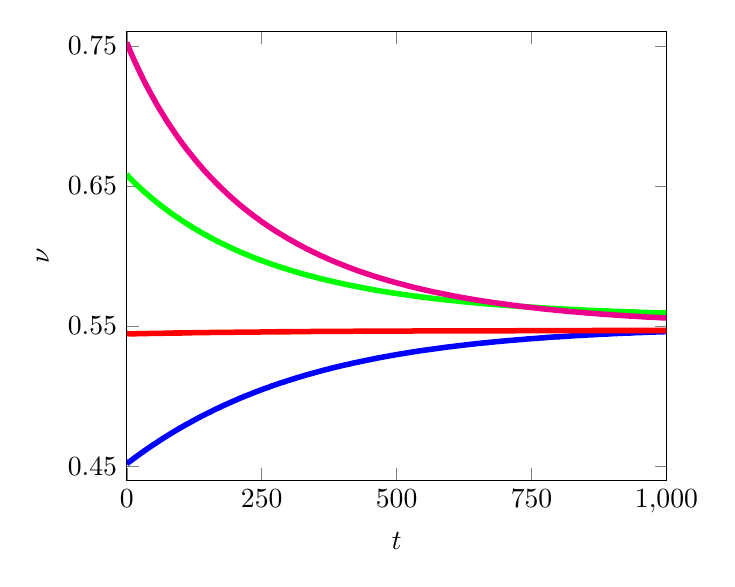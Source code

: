 \begin{tikzpicture}[scale=1]

  \begin{axis}[
    xmin = 0,
    xmax = 1000,
    xtick = {0,250,500,750,1000},
%    xticklabels = {$$},
    ymin = 0.44,
    ymax = 0.76,
    ytick = {0.45,0.55,0.65,0.75},
    xlabel = {$t$},
    ylabel = {$\nu$},
    ylabel near ticks,
%    legend entries = {$\beta=10^{0}$,
%    $\beta = 10^{-1}$,
%    $\beta = 10^{-2}$,
%    $\beta = 10^{-3}$,
%    $\beta = 10^{-4}$,
%    $\beta = 10^{-5}$},
%    legend cell align=left,
%    legend style={draw=none,font=\small},
%    legend style={at={(0.05,0.95)},anchor=north west}
  ]

\addplot[blue, line width=2pt] coordinates{
(0.0e+00,4.513e-01)
(2.736e+00,4.527e-01)
(6.502e+00,4.536e-01)
(1.032e+01,4.547e-01)
(1.415e+01,4.558e-01)
(1.798e+01,4.569e-01)
(2.18e+01,4.579e-01)
(2.563e+01,4.59e-01)
(2.945e+01,4.6e-01)
(3.326e+01,4.611e-01)
(3.708e+01,4.621e-01)
(4.09e+01,4.631e-01)
(4.471e+01,4.641e-01)
(4.852e+01,4.651e-01)
(5.233e+01,4.66e-01)
(5.614e+01,4.67e-01)
(5.994e+01,4.68e-01)
(6.375e+01,4.689e-01)
(6.755e+01,4.699e-01)
(7.136e+01,4.708e-01)
(7.516e+01,4.717e-01)
(7.896e+01,4.726e-01)
(8.275e+01,4.735e-01)
(8.655e+01,4.744e-01)
(9.035e+01,4.753e-01)
(9.414e+01,4.761e-01)
(9.794e+01,4.77e-01)
(1.017e+02,4.778e-01)
(1.055e+02,4.787e-01)
(1.093e+02,4.795e-01)
(1.131e+02,4.803e-01)
(1.169e+02,4.811e-01)
(1.207e+02,4.819e-01)
(1.245e+02,4.827e-01)
(1.283e+02,4.835e-01)
(1.32e+02,4.843e-01)
(1.358e+02,4.85e-01)
(1.396e+02,4.858e-01)
(1.434e+02,4.865e-01)
(1.472e+02,4.873e-01)
(1.51e+02,4.88e-01)
(1.548e+02,4.887e-01)
(1.585e+02,4.894e-01)
(1.623e+02,4.902e-01)
(1.661e+02,4.909e-01)
(1.699e+02,4.915e-01)
(1.736e+02,4.922e-01)
(1.774e+02,4.929e-01)
(1.812e+02,4.936e-01)
(1.85e+02,4.942e-01)
(1.888e+02,4.949e-01)
(1.925e+02,4.955e-01)
(1.963e+02,4.962e-01)
(2.001e+02,4.968e-01)
(2.039e+02,4.974e-01)
(2.076e+02,4.981e-01)
(2.114e+02,4.987e-01)
(2.152e+02,4.993e-01)
(2.19e+02,4.999e-01)
(2.228e+02,5.005e-01)
(2.265e+02,5.01e-01)
(2.303e+02,5.016e-01)
(2.341e+02,5.022e-01)
(2.378e+02,5.028e-01)
(2.416e+02,5.033e-01)
(2.454e+02,5.039e-01)
(2.492e+02,5.044e-01)
(2.53e+02,5.05e-01)
(2.567e+02,5.055e-01)
(2.605e+02,5.06e-01)
(2.643e+02,5.065e-01)
(2.68e+02,5.071e-01)
(2.718e+02,5.076e-01)
(2.756e+02,5.081e-01)
(2.794e+02,5.086e-01)
(2.831e+02,5.091e-01)
(2.869e+02,5.096e-01)
(2.907e+02,5.1e-01)
(2.945e+02,5.105e-01)
(2.982e+02,5.11e-01)
(3.02e+02,5.114e-01)
(3.058e+02,5.119e-01)
(3.095e+02,5.123e-01)
(3.133e+02,5.128e-01)
(3.171e+02,5.133e-01)
(3.209e+02,5.137e-01)
(3.247e+02,5.141e-01)
(3.284e+02,5.146e-01)
(3.322e+02,5.15e-01)
(3.36e+02,5.154e-01)
(3.397e+02,5.158e-01)
(3.435e+02,5.162e-01)
(3.473e+02,5.166e-01)
(3.511e+02,5.17e-01)
(3.548e+02,5.174e-01)
(3.586e+02,5.178e-01)
(3.624e+02,5.182e-01)
(3.662e+02,5.186e-01)
(3.699e+02,5.189e-01)
(3.737e+02,5.193e-01)
(3.775e+02,5.197e-01)
(3.813e+02,5.201e-01)
(3.85e+02,5.204e-01)
(3.888e+02,5.208e-01)
(3.926e+02,5.211e-01)
(3.964e+02,5.215e-01)
(4.001e+02,5.218e-01)
(4.039e+02,5.222e-01)
(4.077e+02,5.225e-01)
(4.115e+02,5.228e-01)
(4.152e+02,5.231e-01)
(4.19e+02,5.235e-01)
(4.228e+02,5.238e-01)
(4.266e+02,5.241e-01)
(4.303e+02,5.244e-01)
(4.341e+02,5.247e-01)
(4.379e+02,5.25e-01)
(4.417e+02,5.253e-01)
(4.455e+02,5.256e-01)
(4.492e+02,5.259e-01)
(4.53e+02,5.262e-01)
(4.568e+02,5.265e-01)
(4.606e+02,5.268e-01)
(4.643e+02,5.271e-01)
(4.681e+02,5.274e-01)
(4.719e+02,5.276e-01)
(4.757e+02,5.279e-01)
(4.794e+02,5.282e-01)
(4.832e+02,5.284e-01)
(4.87e+02,5.287e-01)
(4.908e+02,5.29e-01)
(4.946e+02,5.292e-01)
(4.983e+02,5.295e-01)
(5.021e+02,5.297e-01)
(5.059e+02,5.3e-01)
(5.097e+02,5.302e-01)
(5.135e+02,5.304e-01)
(5.172e+02,5.307e-01)
(5.21e+02,5.309e-01)
(5.248e+02,5.312e-01)
(5.286e+02,5.314e-01)
(5.324e+02,5.316e-01)
(5.361e+02,5.318e-01)
(5.399e+02,5.321e-01)
(5.437e+02,5.323e-01)
(5.475e+02,5.325e-01)
(5.513e+02,5.327e-01)
(5.55e+02,5.329e-01)
(5.588e+02,5.331e-01)
(5.626e+02,5.333e-01)
(5.664e+02,5.335e-01)
(5.702e+02,5.337e-01)
(5.739e+02,5.339e-01)
(5.777e+02,5.341e-01)
(5.815e+02,5.343e-01)
(5.853e+02,5.345e-01)
(5.891e+02,5.347e-01)
(5.928e+02,5.349e-01)
(5.966e+02,5.351e-01)
(6.004e+02,5.353e-01)
(6.042e+02,5.354e-01)
(6.08e+02,5.356e-01)
(6.118e+02,5.358e-01)
(6.155e+02,5.36e-01)
(6.193e+02,5.361e-01)
(6.231e+02,5.363e-01)
(6.269e+02,5.365e-01)
(6.307e+02,5.367e-01)
(6.345e+02,5.368e-01)
(6.383e+02,5.37e-01)
(6.42e+02,5.371e-01)
(6.458e+02,5.373e-01)
(6.496e+02,5.375e-01)
(6.534e+02,5.376e-01)
(6.572e+02,5.378e-01)
(6.61e+02,5.379e-01)
(6.647e+02,5.38e-01)
(6.685e+02,5.382e-01)
(6.723e+02,5.383e-01)
(6.761e+02,5.385e-01)
(6.799e+02,5.386e-01)
(6.837e+02,5.388e-01)
(6.875e+02,5.389e-01)
(6.912e+02,5.39e-01)
(6.95e+02,5.392e-01)
(6.988e+02,5.393e-01)
(7.026e+02,5.394e-01)
(7.064e+02,5.396e-01)
(7.102e+02,5.397e-01)
(7.14e+02,5.398e-01)
(7.178e+02,5.399e-01)
(7.215e+02,5.401e-01)
(7.253e+02,5.402e-01)
(7.291e+02,5.403e-01)
(7.329e+02,5.404e-01)
(7.367e+02,5.405e-01)
(7.405e+02,5.407e-01)
(7.443e+02,5.408e-01)
(7.481e+02,5.409e-01)
(7.518e+02,5.41e-01)
(7.556e+02,5.411e-01)
(7.594e+02,5.412e-01)
(7.632e+02,5.413e-01)
(7.67e+02,5.415e-01)
(7.708e+02,5.415e-01)
(7.746e+02,5.417e-01)
(7.784e+02,5.418e-01)
(7.821e+02,5.419e-01)
(7.859e+02,5.42e-01)
(7.897e+02,5.421e-01)
(7.935e+02,5.422e-01)
(7.973e+02,5.423e-01)
(8.011e+02,5.423e-01)
(8.049e+02,5.424e-01)
(8.087e+02,5.425e-01)
(8.124e+02,5.426e-01)
(8.162e+02,5.427e-01)
(8.2e+02,5.428e-01)
(8.238e+02,5.429e-01)
(8.276e+02,5.43e-01)
(8.314e+02,5.431e-01)
(8.352e+02,5.432e-01)
(8.39e+02,5.432e-01)
(8.428e+02,5.433e-01)
(8.466e+02,5.434e-01)
(8.504e+02,5.435e-01)
(8.541e+02,5.436e-01)
(8.579e+02,5.436e-01)
(8.617e+02,5.437e-01)
(8.655e+02,5.438e-01)
(8.693e+02,5.439e-01)
(8.731e+02,5.44e-01)
(8.769e+02,5.44e-01)
(8.807e+02,5.441e-01)
(8.845e+02,5.442e-01)
(8.883e+02,5.442e-01)
(8.921e+02,5.443e-01)
(8.958e+02,5.444e-01)
(8.996e+02,5.445e-01)
(9.034e+02,5.445e-01)
(9.072e+02,5.446e-01)
(9.11e+02,5.447e-01)
(9.148e+02,5.447e-01)
(9.186e+02,5.448e-01)
(9.224e+02,5.449e-01)
(9.262e+02,5.449e-01)
(9.3e+02,5.45e-01)
(9.338e+02,5.45e-01)
(9.376e+02,5.451e-01)
(9.413e+02,5.452e-01)
(9.451e+02,5.452e-01)
(9.489e+02,5.453e-01)
(9.527e+02,5.453e-01)
(9.565e+02,5.454e-01)
(9.603e+02,5.455e-01)
(9.641e+02,5.455e-01)
(9.679e+02,5.456e-01)
(9.717e+02,5.456e-01)
(9.755e+02,5.457e-01)
(9.793e+02,5.457e-01)
(9.831e+02,5.458e-01)
(9.868e+02,5.458e-01)
(9.906e+02,5.459e-01)
(9.944e+02,5.459e-01)
(9.982e+02,5.46e-01)
(1.002e+03,5.46e-01)
(1.006e+03,5.461e-01)
(1.01e+03,5.461e-01)
(1.013e+03,5.462e-01)
(1.017e+03,5.462e-01)
(1.021e+03,5.463e-01)
(1.025e+03,5.463e-01)
(1.029e+03,5.464e-01)
(1.032e+03,5.464e-01)
(1.036e+03,5.465e-01)
(1.04e+03,5.465e-01)
(1.044e+03,5.465e-01)
(1.048e+03,5.466e-01)
(1.051e+03,5.466e-01)
(1.055e+03,5.467e-01)
(1.059e+03,5.467e-01)
(1.063e+03,5.468e-01)
(1.067e+03,5.468e-01)
(1.07e+03,5.468e-01)
(1.074e+03,5.469e-01)
(1.078e+03,5.469e-01)
(1.082e+03,5.469e-01)
(1.085e+03,5.47e-01)
(1.089e+03,5.47e-01)
(1.093e+03,5.471e-01)
(1.097e+03,5.471e-01)
};

\addplot[red, line width=2pt] coordinates{
(0.0e+00,5.447e-01)
(1.385e-04,5.447e-01)
(3.28e+00,5.445e-01)
(7.096e+00,5.444e-01)
(1.09e+01,5.444e-01)
(1.471e+01,5.444e-01)
(1.851e+01,5.445e-01)
(2.232e+01,5.445e-01)
(2.613e+01,5.445e-01)
(2.993e+01,5.446e-01)
(3.374e+01,5.446e-01)
(3.754e+01,5.446e-01)
(4.135e+01,5.447e-01)
(4.516e+01,5.447e-01)
(4.896e+01,5.447e-01)
(5.277e+01,5.447e-01)
(5.657e+01,5.447e-01)
(6.038e+01,5.448e-01)
(6.419e+01,5.448e-01)
(6.799e+01,5.448e-01)
(7.18e+01,5.449e-01)
(7.56e+01,5.449e-01)
(7.941e+01,5.449e-01)
(8.322e+01,5.449e-01)
(8.702e+01,5.45e-01)
(9.083e+01,5.45e-01)
(9.463e+01,5.45e-01)
(9.844e+01,5.45e-01)
(1.022e+02,5.45e-01)
(1.06e+02,5.451e-01)
(1.099e+02,5.451e-01)
(1.137e+02,5.451e-01)
(1.175e+02,5.451e-01)
(1.213e+02,5.452e-01)
(1.251e+02,5.452e-01)
(1.289e+02,5.452e-01)
(1.327e+02,5.452e-01)
(1.365e+02,5.452e-01)
(1.403e+02,5.453e-01)
(1.441e+02,5.453e-01)
(1.479e+02,5.453e-01)
(1.517e+02,5.453e-01)
(1.555e+02,5.454e-01)
(1.593e+02,5.454e-01)
(1.631e+02,5.454e-01)
(1.67e+02,5.454e-01)
(1.708e+02,5.454e-01)
(1.746e+02,5.454e-01)
(1.784e+02,5.455e-01)
(1.822e+02,5.455e-01)
(1.86e+02,5.455e-01)
(1.898e+02,5.455e-01)
(1.936e+02,5.455e-01)
(1.974e+02,5.455e-01)
(2.012e+02,5.456e-01)
(2.05e+02,5.456e-01)
(2.088e+02,5.456e-01)
(2.126e+02,5.456e-01)
(2.164e+02,5.456e-01)
(2.203e+02,5.456e-01)
(2.241e+02,5.457e-01)
(2.279e+02,5.457e-01)
(2.317e+02,5.457e-01)
(2.355e+02,5.457e-01)
(2.393e+02,5.457e-01)
(2.431e+02,5.457e-01)
(2.469e+02,5.457e-01)
(2.507e+02,5.458e-01)
(2.545e+02,5.458e-01)
(2.583e+02,5.458e-01)
(2.621e+02,5.458e-01)
(2.659e+02,5.458e-01)
(2.697e+02,5.458e-01)
(2.736e+02,5.458e-01)
(2.774e+02,5.459e-01)
(2.812e+02,5.459e-01)
(2.85e+02,5.459e-01)
(2.888e+02,5.459e-01)
(2.926e+02,5.459e-01)
(2.964e+02,5.459e-01)
(3.002e+02,5.459e-01)
(3.04e+02,5.459e-01)
(3.078e+02,5.46e-01)
(3.116e+02,5.46e-01)
(3.154e+02,5.46e-01)
(3.192e+02,5.46e-01)
(3.231e+02,5.46e-01)
(3.269e+02,5.46e-01)
(3.307e+02,5.46e-01)
(3.345e+02,5.46e-01)
(3.383e+02,5.46e-01)
(3.421e+02,5.461e-01)
(3.459e+02,5.461e-01)
(3.497e+02,5.461e-01)
(3.535e+02,5.461e-01)
(3.573e+02,5.461e-01)
(3.611e+02,5.461e-01)
(3.649e+02,5.461e-01)
(3.688e+02,5.461e-01)
(3.725e+02,5.461e-01)
(3.764e+02,5.462e-01)
(3.802e+02,5.462e-01)
(3.84e+02,5.462e-01)
(3.878e+02,5.462e-01)
(3.916e+02,5.462e-01)
(3.954e+02,5.462e-01)
(3.992e+02,5.462e-01)
(4.03e+02,5.462e-01)
(4.068e+02,5.462e-01)
(4.106e+02,5.462e-01)
(4.144e+02,5.462e-01)
(4.183e+02,5.462e-01)
(4.221e+02,5.463e-01)
(4.259e+02,5.463e-01)
(4.297e+02,5.463e-01)
(4.335e+02,5.463e-01)
(4.373e+02,5.463e-01)
(4.411e+02,5.463e-01)
(4.449e+02,5.463e-01)
(4.487e+02,5.463e-01)
(4.525e+02,5.463e-01)
(4.563e+02,5.463e-01)
(4.601e+02,5.463e-01)
(4.639e+02,5.463e-01)
(4.678e+02,5.463e-01)
(4.716e+02,5.463e-01)
(4.754e+02,5.463e-01)
(4.792e+02,5.464e-01)
(4.83e+02,5.464e-01)
(4.868e+02,5.464e-01)
(4.906e+02,5.464e-01)
(4.944e+02,5.464e-01)
(4.982e+02,5.464e-01)
(5.02e+02,5.464e-01)
(5.058e+02,5.464e-01)
(5.096e+02,5.464e-01)
(5.134e+02,5.464e-01)
(5.173e+02,5.464e-01)
(5.211e+02,5.464e-01)
(5.249e+02,5.464e-01)
(5.287e+02,5.464e-01)
(5.325e+02,5.465e-01)
(5.363e+02,5.465e-01)
(5.401e+02,5.465e-01)
(5.439e+02,5.465e-01)
(5.477e+02,5.465e-01)
(5.515e+02,5.465e-01)
(5.553e+02,5.465e-01)
(5.591e+02,5.465e-01)
(5.63e+02,5.465e-01)
(5.668e+02,5.465e-01)
(5.706e+02,5.465e-01)
(5.744e+02,5.465e-01)
(5.782e+02,5.465e-01)
(5.82e+02,5.465e-01)
(5.858e+02,5.465e-01)
(5.896e+02,5.465e-01)
(5.934e+02,5.465e-01)
(5.972e+02,5.465e-01)
(6.01e+02,5.465e-01)
(6.048e+02,5.465e-01)
(6.087e+02,5.465e-01)
(6.125e+02,5.465e-01)
(6.163e+02,5.466e-01)
(6.201e+02,5.466e-01)
(6.239e+02,5.466e-01)
(6.277e+02,5.466e-01)
(6.315e+02,5.466e-01)
(6.353e+02,5.466e-01)
(6.391e+02,5.466e-01)
(6.429e+02,5.466e-01)
(6.467e+02,5.466e-01)
(6.505e+02,5.466e-01)
(6.543e+02,5.466e-01)
(6.582e+02,5.466e-01)
(6.62e+02,5.466e-01)
(6.658e+02,5.466e-01)
(6.696e+02,5.466e-01)
(6.734e+02,5.466e-01)
(6.772e+02,5.466e-01)
(6.81e+02,5.466e-01)
(6.848e+02,5.466e-01)
(6.886e+02,5.466e-01)
(6.924e+02,5.466e-01)
(6.962e+02,5.466e-01)
(7.0e+02,5.466e-01)
(7.038e+02,5.466e-01)
(7.077e+02,5.466e-01)
(7.115e+02,5.466e-01)
(7.153e+02,5.466e-01)
(7.191e+02,5.466e-01)
(7.229e+02,5.467e-01)
(7.267e+02,5.467e-01)
(7.305e+02,5.467e-01)
(7.343e+02,5.467e-01)
(7.381e+02,5.467e-01)
(7.419e+02,5.467e-01)
(7.457e+02,5.467e-01)
(7.495e+02,5.467e-01)
(7.534e+02,5.467e-01)
(7.572e+02,5.467e-01)
(7.61e+02,5.467e-01)
(7.648e+02,5.467e-01)
(7.686e+02,5.467e-01)
(7.724e+02,5.467e-01)
(7.762e+02,5.467e-01)
(7.8e+02,5.467e-01)
(7.838e+02,5.467e-01)
(7.876e+02,5.467e-01)
(7.914e+02,5.467e-01)
(7.952e+02,5.467e-01)
(7.991e+02,5.467e-01)
(8.029e+02,5.467e-01)
(8.067e+02,5.467e-01)
(8.105e+02,5.467e-01)
(8.143e+02,5.467e-01)
(8.181e+02,5.467e-01)
(8.219e+02,5.467e-01)
(8.257e+02,5.467e-01)
(8.295e+02,5.467e-01)
(8.333e+02,5.467e-01)
(8.371e+02,5.467e-01)
(8.409e+02,5.467e-01)
(8.448e+02,5.467e-01)
(8.486e+02,5.467e-01)
(8.524e+02,5.467e-01)
(8.562e+02,5.467e-01)
(8.6e+02,5.467e-01)
(8.638e+02,5.468e-01)
(8.676e+02,5.468e-01)
(8.714e+02,5.468e-01)
(8.752e+02,5.468e-01)
(8.79e+02,5.468e-01)
(8.828e+02,5.468e-01)
(8.867e+02,5.468e-01)
(8.905e+02,5.468e-01)
(8.943e+02,5.468e-01)
(8.981e+02,5.468e-01)
(9.019e+02,5.468e-01)
(9.057e+02,5.468e-01)
(9.095e+02,5.468e-01)
(9.133e+02,5.468e-01)
(9.171e+02,5.468e-01)
(9.209e+02,5.468e-01)
(9.247e+02,5.468e-01)
(9.285e+02,5.468e-01)
(9.323e+02,5.468e-01)
(9.362e+02,5.468e-01)
(9.4e+02,5.468e-01)
(9.438e+02,5.468e-01)
(9.476e+02,5.468e-01)
(9.514e+02,5.468e-01)
(9.552e+02,5.468e-01)
(9.59e+02,5.468e-01)
(9.628e+02,5.468e-01)
(9.666e+02,5.468e-01)
(9.704e+02,5.468e-01)
(9.742e+02,5.468e-01)
(9.78e+02,5.468e-01)
(9.819e+02,5.468e-01)
(9.857e+02,5.468e-01)
(9.895e+02,5.468e-01)
(9.933e+02,5.468e-01)
(9.971e+02,5.468e-01)
(1.001e+03,5.468e-01)
(1.005e+03,5.468e-01)
(1.008e+03,5.468e-01)
(1.012e+03,5.468e-01)
(1.016e+03,5.468e-01)
(1.02e+03,5.468e-01)
(1.024e+03,5.468e-01)
(1.028e+03,5.468e-01)
(1.031e+03,5.468e-01)
(1.035e+03,5.468e-01)
(1.039e+03,5.468e-01)
(1.043e+03,5.468e-01)
(1.047e+03,5.468e-01)
(1.05e+03,5.468e-01)
(1.054e+03,5.468e-01)
(1.058e+03,5.468e-01)
(1.062e+03,5.468e-01)
(1.066e+03,5.468e-01)
(1.069e+03,5.468e-01)
(1.073e+03,5.468e-01)
(1.077e+03,5.468e-01)
(1.081e+03,5.468e-01)
(1.085e+03,5.468e-01)
(1.089e+03,5.468e-01)
(1.092e+03,5.468e-01)
(1.096e+03,5.468e-01)
(1.1e+03,5.468e-01)
};

\addplot[green, line width=2pt] coordinates{
(0.0e+00,6.583e-01)
(1.2e+00,6.578e-01)
(3.046e+00,6.566e-01)
(4.765e+00,6.559e-01)
(6.468e+00,6.552e-01)
(8.166e+00,6.546e-01)
(9.862e+00,6.539e-01)
(1.156e+01,6.533e-01)
(1.325e+01,6.527e-01)
(1.494e+01,6.52e-01)
(1.663e+01,6.514e-01)
(1.832e+01,6.508e-01)
(2.001e+01,6.502e-01)
(2.17e+01,6.496e-01)
(2.338e+01,6.49e-01)
(2.507e+01,6.484e-01)
(2.675e+01,6.478e-01)
(2.843e+01,6.472e-01)
(3.011e+01,6.466e-01)
(3.179e+01,6.46e-01)
(3.347e+01,6.455e-01)
(3.515e+01,6.449e-01)
(3.682e+01,6.444e-01)
(3.85e+01,6.438e-01)
(4.017e+01,6.432e-01)
(4.185e+01,6.427e-01)
(4.352e+01,6.421e-01)
(4.519e+01,6.416e-01)
(4.686e+01,6.411e-01)
(4.853e+01,6.405e-01)
(5.02e+01,6.4e-01)
(5.186e+01,6.395e-01)
(5.353e+01,6.389e-01)
(5.52e+01,6.384e-01)
(5.686e+01,6.379e-01)
(5.852e+01,6.374e-01)
(6.019e+01,6.369e-01)
(6.185e+01,6.364e-01)
(6.351e+01,6.359e-01)
(6.517e+01,6.354e-01)
(6.683e+01,6.349e-01)
(6.849e+01,6.344e-01)
(7.014e+01,6.34e-01)
(7.18e+01,6.335e-01)
(7.346e+01,6.33e-01)
(7.511e+01,6.325e-01)
(7.676e+01,6.321e-01)
(7.842e+01,6.316e-01)
(8.007e+01,6.311e-01)
(8.172e+01,6.307e-01)
(8.337e+01,6.302e-01)
(8.502e+01,6.298e-01)
(8.667e+01,6.293e-01)
(8.832e+01,6.289e-01)
(8.997e+01,6.284e-01)
(9.162e+01,6.28e-01)
(9.326e+01,6.276e-01)
(9.491e+01,6.271e-01)
(9.656e+01,6.267e-01)
(9.82e+01,6.263e-01)
(9.985e+01,6.258e-01)
(1.015e+02,6.254e-01)
(1.031e+02,6.25e-01)
(1.048e+02,6.246e-01)
(1.064e+02,6.242e-01)
(1.081e+02,6.238e-01)
(1.097e+02,6.234e-01)
(1.113e+02,6.229e-01)
(1.13e+02,6.226e-01)
(1.146e+02,6.221e-01)
(1.163e+02,6.218e-01)
(1.179e+02,6.214e-01)
(1.195e+02,6.21e-01)
(1.212e+02,6.206e-01)
(1.228e+02,6.202e-01)
(1.244e+02,6.198e-01)
(1.261e+02,6.194e-01)
(1.277e+02,6.191e-01)
(1.293e+02,6.187e-01)
(1.31e+02,6.183e-01)
(1.326e+02,6.179e-01)
(1.342e+02,6.176e-01)
(1.359e+02,6.172e-01)
(1.375e+02,6.169e-01)
(1.391e+02,6.165e-01)
(1.407e+02,6.161e-01)
(1.424e+02,6.158e-01)
(1.44e+02,6.154e-01)
(1.456e+02,6.151e-01)
(1.473e+02,6.147e-01)
(1.489e+02,6.144e-01)
(1.505e+02,6.141e-01)
(1.521e+02,6.137e-01)
(1.538e+02,6.134e-01)
(1.554e+02,6.13e-01)
(1.57e+02,6.127e-01)
(1.586e+02,6.124e-01)
(1.603e+02,6.12e-01)
(1.619e+02,6.117e-01)
(1.635e+02,6.114e-01)
(1.651e+02,6.111e-01)
(1.668e+02,6.107e-01)
(1.684e+02,6.104e-01)
(1.7e+02,6.101e-01)
(1.716e+02,6.098e-01)
(1.732e+02,6.095e-01)
(1.749e+02,6.092e-01)
(1.765e+02,6.089e-01)
(1.781e+02,6.086e-01)
(1.797e+02,6.083e-01)
(1.813e+02,6.08e-01)
(1.83e+02,6.077e-01)
(1.846e+02,6.074e-01)
(1.862e+02,6.071e-01)
(1.878e+02,6.068e-01)
(1.894e+02,6.065e-01)
(1.911e+02,6.062e-01)
(1.927e+02,6.059e-01)
(1.943e+02,6.056e-01)
(1.959e+02,6.053e-01)
(1.975e+02,6.05e-01)
(1.991e+02,6.048e-01)
(2.007e+02,6.045e-01)
(2.023e+02,6.042e-01)
(2.04e+02,6.039e-01)
(2.056e+02,6.037e-01)
(2.072e+02,6.034e-01)
(2.088e+02,6.031e-01)
(2.104e+02,6.028e-01)
(2.12e+02,6.026e-01)
(2.136e+02,6.023e-01)
(2.153e+02,6.02e-01)
(2.169e+02,6.018e-01)
(2.185e+02,6.015e-01)
(2.201e+02,6.013e-01)
(2.217e+02,6.01e-01)
(2.233e+02,6.008e-01)
(2.249e+02,6.005e-01)
(2.265e+02,6.002e-01)
(2.281e+02,6.0e-01)
(2.297e+02,5.997e-01)
(2.313e+02,5.995e-01)
(2.33e+02,5.992e-01)
(2.346e+02,5.99e-01)
(2.362e+02,5.987e-01)
(2.378e+02,5.985e-01)
(2.394e+02,5.983e-01)
(2.41e+02,5.98e-01)
(2.426e+02,5.978e-01)
(2.442e+02,5.976e-01)
(2.458e+02,5.973e-01)
(2.474e+02,5.971e-01)
(2.49e+02,5.969e-01)
(2.506e+02,5.966e-01)
(2.522e+02,5.964e-01)
(2.538e+02,5.962e-01)
(2.554e+02,5.96e-01)
(2.571e+02,5.957e-01)
(2.587e+02,5.955e-01)
(2.603e+02,5.953e-01)
(2.619e+02,5.951e-01)
(2.635e+02,5.948e-01)
(2.651e+02,5.946e-01)
(2.667e+02,5.944e-01)
(2.683e+02,5.942e-01)
(2.699e+02,5.94e-01)
(2.715e+02,5.938e-01)
(2.731e+02,5.936e-01)
(2.747e+02,5.933e-01)
(2.763e+02,5.931e-01)
(2.779e+02,5.929e-01)
(2.795e+02,5.927e-01)
(2.811e+02,5.925e-01)
(2.827e+02,5.923e-01)
(2.843e+02,5.921e-01)
(2.859e+02,5.919e-01)
(2.875e+02,5.917e-01)
(2.891e+02,5.915e-01)
(2.907e+02,5.913e-01)
(2.923e+02,5.911e-01)
(2.939e+02,5.909e-01)
(2.955e+02,5.907e-01)
(2.971e+02,5.905e-01)
(2.987e+02,5.903e-01)
(3.003e+02,5.901e-01)
(3.019e+02,5.899e-01)
(3.035e+02,5.898e-01)
(3.051e+02,5.896e-01)
(3.067e+02,5.894e-01)
(3.083e+02,5.892e-01)
(3.099e+02,5.89e-01)
(3.115e+02,5.888e-01)
(3.131e+02,5.887e-01)
(3.147e+02,5.885e-01)
(3.163e+02,5.883e-01)
(3.179e+02,5.881e-01)
(3.195e+02,5.879e-01)
(3.211e+02,5.878e-01)
(3.227e+02,5.876e-01)
(3.243e+02,5.874e-01)
(3.259e+02,5.872e-01)
(3.275e+02,5.871e-01)
(3.291e+02,5.869e-01)
(3.306e+02,5.867e-01)
(3.322e+02,5.866e-01)
(3.338e+02,5.864e-01)
(3.354e+02,5.862e-01)
(3.37e+02,5.861e-01)
(3.386e+02,5.859e-01)
(3.402e+02,5.857e-01)
(3.418e+02,5.856e-01)
(3.434e+02,5.854e-01)
(3.45e+02,5.852e-01)
(3.466e+02,5.851e-01)
(3.482e+02,5.849e-01)
(3.498e+02,5.848e-01)
(3.514e+02,5.846e-01)
(3.53e+02,5.844e-01)
(3.546e+02,5.843e-01)
(3.562e+02,5.841e-01)
(3.577e+02,5.84e-01)
(3.593e+02,5.838e-01)
(3.609e+02,5.837e-01)
(3.625e+02,5.835e-01)
(3.641e+02,5.834e-01)
(3.657e+02,5.832e-01)
(3.673e+02,5.831e-01)
(3.689e+02,5.829e-01)
(3.705e+02,5.828e-01)
(3.721e+02,5.826e-01)
(3.737e+02,5.825e-01)
(3.753e+02,5.823e-01)
(3.768e+02,5.822e-01)
(3.784e+02,5.821e-01)
(3.8e+02,5.819e-01)
(3.816e+02,5.818e-01)
(3.832e+02,5.816e-01)
(3.848e+02,5.815e-01)
(3.864e+02,5.814e-01)
(3.88e+02,5.812e-01)
(3.896e+02,5.811e-01)
(3.912e+02,5.809e-01)
(3.928e+02,5.808e-01)
(3.943e+02,5.807e-01)
(3.959e+02,5.805e-01)
(3.975e+02,5.804e-01)
(3.991e+02,5.803e-01)
(4.007e+02,5.801e-01)
(4.023e+02,5.8e-01)
(4.039e+02,5.799e-01)
(4.055e+02,5.797e-01)
(4.071e+02,5.796e-01)
(4.087e+02,5.795e-01)
(4.103e+02,5.794e-01)
(4.118e+02,5.792e-01)
(4.134e+02,5.791e-01)
(4.15e+02,5.79e-01)
(4.166e+02,5.788e-01)
(4.182e+02,5.787e-01)
(4.198e+02,5.786e-01)
(4.214e+02,5.785e-01)
(4.23e+02,5.784e-01)
(4.245e+02,5.782e-01)
(4.261e+02,5.781e-01)
(4.277e+02,5.78e-01)
(4.293e+02,5.779e-01)
(4.309e+02,5.778e-01)
(4.325e+02,5.777e-01)
(4.341e+02,5.775e-01)
(4.357e+02,5.774e-01)
(4.372e+02,5.773e-01)
(4.388e+02,5.772e-01)
(4.404e+02,5.771e-01)
(4.42e+02,5.769e-01)
(4.436e+02,5.768e-01)
(4.452e+02,5.767e-01)
(4.468e+02,5.766e-01)
(4.484e+02,5.765e-01)
(4.5e+02,5.764e-01)
(4.515e+02,5.763e-01)
(4.531e+02,5.762e-01)
(4.547e+02,5.761e-01)
(4.563e+02,5.76e-01)
(4.579e+02,5.758e-01)
(4.595e+02,5.757e-01)
(4.611e+02,5.756e-01)
(4.626e+02,5.755e-01)
(4.642e+02,5.754e-01)
(4.658e+02,5.753e-01)
(4.674e+02,5.752e-01)
(4.69e+02,5.751e-01)
(4.706e+02,5.75e-01)
(4.722e+02,5.749e-01)
(4.737e+02,5.748e-01)
(4.753e+02,5.747e-01)
(4.769e+02,5.746e-01)
(4.785e+02,5.745e-01)
(4.801e+02,5.744e-01)
(4.817e+02,5.743e-01)
(4.833e+02,5.742e-01)
(4.848e+02,5.741e-01)
(4.864e+02,5.74e-01)
(4.88e+02,5.739e-01)
(4.896e+02,5.738e-01)
(4.912e+02,5.737e-01)
(4.928e+02,5.736e-01)
(4.944e+02,5.735e-01)
(4.959e+02,5.734e-01)
(4.975e+02,5.734e-01)
(4.991e+02,5.733e-01)
(5.007e+02,5.732e-01)
(5.023e+02,5.731e-01)
(5.039e+02,5.73e-01)
(5.054e+02,5.729e-01)
(5.07e+02,5.728e-01)
(5.086e+02,5.727e-01)
(5.102e+02,5.726e-01)
(5.118e+02,5.725e-01)
(5.134e+02,5.724e-01)
(5.149e+02,5.724e-01)
(5.165e+02,5.723e-01)
(5.181e+02,5.722e-01)
(5.197e+02,5.721e-01)
(5.213e+02,5.72e-01)
(5.229e+02,5.719e-01)
(5.245e+02,5.718e-01)
(5.26e+02,5.718e-01)
(5.276e+02,5.717e-01)
(5.292e+02,5.716e-01)
(5.308e+02,5.715e-01)
(5.324e+02,5.714e-01)
(5.34e+02,5.713e-01)
(5.355e+02,5.713e-01)
(5.371e+02,5.712e-01)
(5.387e+02,5.711e-01)
(5.403e+02,5.71e-01)
(5.419e+02,5.709e-01)
(5.434e+02,5.709e-01)
(5.45e+02,5.708e-01)
(5.466e+02,5.707e-01)
(5.482e+02,5.706e-01)
(5.498e+02,5.705e-01)
(5.514e+02,5.705e-01)
(5.529e+02,5.704e-01)
(5.545e+02,5.703e-01)
(5.561e+02,5.702e-01)
(5.577e+02,5.702e-01)
(5.593e+02,5.701e-01)
(5.609e+02,5.7e-01)
(5.624e+02,5.699e-01)
(5.64e+02,5.699e-01)
(5.656e+02,5.698e-01)
(5.672e+02,5.697e-01)
(5.688e+02,5.696e-01)
(5.704e+02,5.696e-01)
(5.719e+02,5.695e-01)
(5.735e+02,5.694e-01)
(5.751e+02,5.694e-01)
(5.767e+02,5.693e-01)
(5.783e+02,5.692e-01)
(5.798e+02,5.691e-01)
(5.814e+02,5.691e-01)
(5.83e+02,5.69e-01)
(5.846e+02,5.689e-01)
(5.862e+02,5.689e-01)
(5.878e+02,5.688e-01)
(5.893e+02,5.687e-01)
(5.909e+02,5.687e-01)
(5.925e+02,5.686e-01)
(5.941e+02,5.685e-01)
(5.957e+02,5.685e-01)
(5.973e+02,5.684e-01)
(5.988e+02,5.683e-01)
(6.004e+02,5.683e-01)
(6.02e+02,5.682e-01)
(6.036e+02,5.681e-01)
(6.051e+02,5.681e-01)
(6.067e+02,5.68e-01)
(6.083e+02,5.679e-01)
(6.099e+02,5.679e-01)
(6.115e+02,5.678e-01)
(6.131e+02,5.678e-01)
(6.146e+02,5.677e-01)
(6.162e+02,5.676e-01)
(6.178e+02,5.676e-01)
(6.194e+02,5.675e-01)
(6.21e+02,5.675e-01)
(6.225e+02,5.674e-01)
(6.241e+02,5.673e-01)
(6.257e+02,5.673e-01)
(6.273e+02,5.672e-01)
(6.289e+02,5.671e-01)
(6.304e+02,5.671e-01)
(6.32e+02,5.67e-01)
(6.336e+02,5.67e-01)
(6.352e+02,5.669e-01)
(6.368e+02,5.669e-01)
(6.383e+02,5.668e-01)
(6.399e+02,5.668e-01)
(6.415e+02,5.667e-01)
(6.431e+02,5.666e-01)
(6.447e+02,5.666e-01)
(6.463e+02,5.665e-01)
(6.478e+02,5.665e-01)
(6.494e+02,5.664e-01)
(6.51e+02,5.664e-01)
(6.526e+02,5.663e-01)
(6.542e+02,5.662e-01)
(6.557e+02,5.662e-01)
(6.573e+02,5.661e-01)
(6.589e+02,5.661e-01)
(6.605e+02,5.66e-01)
(6.62e+02,5.66e-01)
(6.636e+02,5.659e-01)
(6.652e+02,5.659e-01)
(6.668e+02,5.658e-01)
(6.684e+02,5.658e-01)
(6.699e+02,5.657e-01)
(6.715e+02,5.657e-01)
(6.731e+02,5.656e-01)
(6.747e+02,5.656e-01)
(6.763e+02,5.655e-01)
(6.779e+02,5.655e-01)
(6.794e+02,5.654e-01)
(6.81e+02,5.654e-01)
(6.826e+02,5.653e-01)
(6.842e+02,5.653e-01)
(6.857e+02,5.652e-01)
(6.873e+02,5.652e-01)
(6.889e+02,5.651e-01)
(6.905e+02,5.651e-01)
(6.921e+02,5.65e-01)
(6.936e+02,5.65e-01)
(6.952e+02,5.649e-01)
(6.968e+02,5.649e-01)
(6.984e+02,5.649e-01)
(7.0e+02,5.648e-01)
(7.015e+02,5.647e-01)
(7.031e+02,5.647e-01)
(7.047e+02,5.647e-01)
(7.063e+02,5.646e-01)
(7.079e+02,5.646e-01)
(7.094e+02,5.645e-01)
(7.11e+02,5.645e-01)
(7.126e+02,5.644e-01)
(7.142e+02,5.644e-01)
(7.157e+02,5.644e-01)
(7.173e+02,5.643e-01)
(7.189e+02,5.643e-01)
(7.205e+02,5.642e-01)
(7.221e+02,5.642e-01)
(7.236e+02,5.641e-01)
(7.252e+02,5.641e-01)
(7.268e+02,5.641e-01)
(7.284e+02,5.64e-01)
(7.3e+02,5.64e-01)
(7.315e+02,5.639e-01)
(7.331e+02,5.639e-01)
(7.347e+02,5.638e-01)
(7.363e+02,5.638e-01)
(7.378e+02,5.638e-01)
(7.394e+02,5.637e-01)
(7.41e+02,5.637e-01)
(7.426e+02,5.636e-01)
(7.442e+02,5.636e-01)
(7.457e+02,5.636e-01)
(7.473e+02,5.635e-01)
(7.489e+02,5.635e-01)
(7.505e+02,5.634e-01)
(7.521e+02,5.634e-01)
(7.536e+02,5.634e-01)
(7.552e+02,5.633e-01)
(7.568e+02,5.633e-01)
(7.584e+02,5.633e-01)
(7.599e+02,5.632e-01)
(7.615e+02,5.632e-01)
(7.631e+02,5.631e-01)
(7.647e+02,5.631e-01)
(7.663e+02,5.631e-01)
(7.678e+02,5.63e-01)
(7.694e+02,5.63e-01)
(7.71e+02,5.63e-01)
(7.726e+02,5.629e-01)
(7.742e+02,5.629e-01)
(7.757e+02,5.628e-01)
(7.773e+02,5.628e-01)
(7.789e+02,5.628e-01)
(7.805e+02,5.627e-01)
(7.821e+02,5.627e-01)
(7.836e+02,5.627e-01)
(7.852e+02,5.626e-01)
(7.868e+02,5.626e-01)
(7.884e+02,5.626e-01)
(7.899e+02,5.625e-01)
(7.915e+02,5.625e-01)
(7.931e+02,5.625e-01)
(7.947e+02,5.624e-01)
(7.963e+02,5.624e-01)
(7.978e+02,5.624e-01)
(7.994e+02,5.623e-01)
(8.01e+02,5.623e-01)
(8.026e+02,5.623e-01)
(8.041e+02,5.622e-01)
(8.057e+02,5.622e-01)
(8.073e+02,5.622e-01)
(8.089e+02,5.621e-01)
(8.104e+02,5.621e-01)
(8.12e+02,5.621e-01)
(8.136e+02,5.62e-01)
(8.152e+02,5.62e-01)
(8.168e+02,5.62e-01)
(8.183e+02,5.62e-01)
(8.199e+02,5.619e-01)
(8.215e+02,5.619e-01)
(8.231e+02,5.619e-01)
(8.246e+02,5.618e-01)
(8.262e+02,5.618e-01)
(8.278e+02,5.618e-01)
(8.294e+02,5.617e-01)
(8.31e+02,5.617e-01)
(8.325e+02,5.617e-01)
(8.341e+02,5.617e-01)
(8.357e+02,5.616e-01)
(8.373e+02,5.616e-01)
(8.389e+02,5.616e-01)
(8.404e+02,5.615e-01)
(8.42e+02,5.615e-01)
(8.436e+02,5.615e-01)
(8.452e+02,5.614e-01)
(8.467e+02,5.614e-01)
(8.483e+02,5.614e-01)
(8.499e+02,5.614e-01)
(8.515e+02,5.613e-01)
(8.53e+02,5.613e-01)
(8.546e+02,5.613e-01)
(8.562e+02,5.612e-01)
(8.578e+02,5.612e-01)
(8.594e+02,5.612e-01)
(8.609e+02,5.612e-01)
(8.625e+02,5.611e-01)
(8.641e+02,5.611e-01)
(8.657e+02,5.611e-01)
(8.672e+02,5.611e-01)
(8.688e+02,5.61e-01)
(8.704e+02,5.61e-01)
(8.72e+02,5.61e-01)
(8.736e+02,5.61e-01)
(8.751e+02,5.609e-01)
(8.767e+02,5.609e-01)
(8.783e+02,5.609e-01)
(8.799e+02,5.609e-01)
(8.814e+02,5.608e-01)
(8.83e+02,5.608e-01)
(8.846e+02,5.608e-01)
(8.862e+02,5.608e-01)
(8.877e+02,5.607e-01)
(8.893e+02,5.607e-01)
(8.909e+02,5.607e-01)
(8.925e+02,5.607e-01)
(8.941e+02,5.606e-01)
(8.956e+02,5.606e-01)
(8.972e+02,5.606e-01)
(8.988e+02,5.606e-01)
(9.004e+02,5.605e-01)
(9.019e+02,5.605e-01)
(9.035e+02,5.605e-01)
(9.051e+02,5.605e-01)
(9.067e+02,5.604e-01)
(9.082e+02,5.604e-01)
(9.098e+02,5.604e-01)
(9.114e+02,5.604e-01)
(9.13e+02,5.604e-01)
(9.146e+02,5.603e-01)
(9.161e+02,5.603e-01)
(9.177e+02,5.603e-01)
(9.193e+02,5.603e-01)
(9.209e+02,5.602e-01)
(9.224e+02,5.602e-01)
(9.24e+02,5.602e-01)
(9.256e+02,5.602e-01)
(9.272e+02,5.602e-01)
(9.287e+02,5.601e-01)
(9.303e+02,5.601e-01)
(9.319e+02,5.601e-01)
(9.335e+02,5.601e-01)
(9.351e+02,5.601e-01)
(9.366e+02,5.6e-01)
(9.382e+02,5.6e-01)
(9.398e+02,5.6e-01)
(9.414e+02,5.6e-01)
(9.429e+02,5.599e-01)
(9.445e+02,5.599e-01)
(9.461e+02,5.599e-01)
(9.477e+02,5.599e-01)
(9.492e+02,5.599e-01)
(9.508e+02,5.598e-01)
(9.524e+02,5.598e-01)
(9.54e+02,5.598e-01)
(9.556e+02,5.598e-01)
(9.571e+02,5.598e-01)
(9.587e+02,5.598e-01)
(9.603e+02,5.597e-01)
(9.618e+02,5.597e-01)
(9.634e+02,5.597e-01)
(9.65e+02,5.597e-01)
(9.666e+02,5.596e-01)
(9.682e+02,5.596e-01)
(9.697e+02,5.596e-01)
(9.713e+02,5.596e-01)
(9.729e+02,5.596e-01)
(9.745e+02,5.596e-01)
(9.76e+02,5.595e-01)
(9.776e+02,5.595e-01)
(9.792e+02,5.595e-01)
(9.808e+02,5.595e-01)
(9.823e+02,5.595e-01)
(9.839e+02,5.595e-01)
(9.855e+02,5.594e-01)
(9.871e+02,5.594e-01)
(9.886e+02,5.594e-01)
(9.902e+02,5.594e-01)
(9.918e+02,5.594e-01)
(9.934e+02,5.593e-01)
(9.95e+02,5.593e-01)
(9.965e+02,5.593e-01)
(9.981e+02,5.593e-01)
(9.997e+02,5.593e-01)
(1.001e+03,5.593e-01)
(1.003e+03,5.592e-01)
(1.004e+03,5.592e-01)
(1.006e+03,5.592e-01)
(1.008e+03,5.592e-01)
(1.009e+03,5.592e-01)
(1.011e+03,5.592e-01)
(1.012e+03,5.591e-01)
(1.014e+03,5.591e-01)
(1.016e+03,5.591e-01)
(1.017e+03,5.591e-01)
(1.019e+03,5.591e-01)
(1.02e+03,5.591e-01)
(1.022e+03,5.59e-01)
(1.023e+03,5.59e-01)
(1.025e+03,5.59e-01)
(1.026e+03,5.59e-01)
(1.028e+03,5.59e-01)
(1.03e+03,5.59e-01)
(1.031e+03,5.59e-01)
(1.033e+03,5.589e-01)
(1.034e+03,5.589e-01)
(1.036e+03,5.589e-01)
(1.038e+03,5.589e-01)
(1.039e+03,5.589e-01)
(1.041e+03,5.589e-01)
(1.042e+03,5.588e-01)
(1.044e+03,5.588e-01)
(1.045e+03,5.588e-01)
(1.047e+03,5.588e-01)
(1.049e+03,5.588e-01)
(1.05e+03,5.588e-01)
(1.052e+03,5.588e-01)
(1.053e+03,5.588e-01)
(1.055e+03,5.587e-01)
(1.056e+03,5.587e-01)
(1.058e+03,5.587e-01)
(1.06e+03,5.587e-01)
(1.061e+03,5.587e-01)
(1.063e+03,5.587e-01)
(1.064e+03,5.587e-01)
(1.066e+03,5.586e-01)
(1.067e+03,5.586e-01)
(1.069e+03,5.586e-01)
(1.071e+03,5.586e-01)
(1.072e+03,5.586e-01)
(1.074e+03,5.586e-01)
(1.075e+03,5.585e-01)
(1.077e+03,5.585e-01)
(1.079e+03,5.585e-01)
(1.08e+03,5.585e-01)
(1.082e+03,5.585e-01)
(1.083e+03,5.585e-01)
(1.085e+03,5.585e-01)
(1.086e+03,5.585e-01)
(1.088e+03,5.585e-01)
(1.089e+03,5.584e-01)
(1.091e+03,5.584e-01)
(1.093e+03,5.584e-01)
(1.094e+03,5.584e-01)
(1.096e+03,5.584e-01)
(1.097e+03,5.584e-01)
(1.099e+03,5.584e-01)
};

\addplot[magenta, line width=2pt] coordinates{
(0.0e+00,7.524e-01)
(1.385e-04,7.524e-01)
(4.956e+00,7.474e-01)
(9.814e+00,7.431e-01)
(1.462e+01,7.39e-01)
(1.938e+01,7.35e-01)
(2.41e+01,7.312e-01)
(2.878e+01,7.275e-01)
(3.342e+01,7.239e-01)
(3.803e+01,7.205e-01)
(4.26e+01,7.172e-01)
(4.715e+01,7.14e-01)
(5.166e+01,7.109e-01)
(5.615e+01,7.078e-01)
(6.062e+01,7.049e-01)
(6.506e+01,7.021e-01)
(6.947e+01,6.993e-01)
(7.387e+01,6.966e-01)
(7.825e+01,6.94e-01)
(8.261e+01,6.915e-01)
(8.695e+01,6.89e-01)
(9.127e+01,6.866e-01)
(9.557e+01,6.842e-01)
(9.986e+01,6.819e-01)
(1.041e+02,6.797e-01)
(1.084e+02,6.775e-01)
(1.126e+02,6.754e-01)
(1.169e+02,6.733e-01)
(1.211e+02,6.713e-01)
(1.253e+02,6.693e-01)
(1.295e+02,6.673e-01)
(1.337e+02,6.654e-01)
(1.379e+02,6.636e-01)
(1.42e+02,6.617e-01)
(1.462e+02,6.599e-01)
(1.503e+02,6.582e-01)
(1.544e+02,6.565e-01)
(1.586e+02,6.548e-01)
(1.627e+02,6.532e-01)
(1.668e+02,6.516e-01)
(1.709e+02,6.5e-01)
(1.75e+02,6.485e-01)
(1.791e+02,6.47e-01)
(1.832e+02,6.455e-01)
(1.872e+02,6.44e-01)
(1.913e+02,6.426e-01)
(1.954e+02,6.412e-01)
(1.994e+02,6.398e-01)
(2.034e+02,6.385e-01)
(2.075e+02,6.371e-01)
(2.115e+02,6.358e-01)
(2.155e+02,6.346e-01)
(2.196e+02,6.333e-01)
(2.236e+02,6.321e-01)
(2.276e+02,6.309e-01)
(2.316e+02,6.297e-01)
(2.356e+02,6.285e-01)
(2.396e+02,6.274e-01)
(2.436e+02,6.263e-01)
(2.476e+02,6.251e-01)
(2.516e+02,6.24e-01)
(2.556e+02,6.23e-01)
(2.595e+02,6.219e-01)
(2.635e+02,6.209e-01)
(2.675e+02,6.199e-01)
(2.714e+02,6.189e-01)
(2.754e+02,6.179e-01)
(2.794e+02,6.169e-01)
(2.833e+02,6.16e-01)
(2.873e+02,6.151e-01)
(2.912e+02,6.141e-01)
(2.952e+02,6.132e-01)
(2.991e+02,6.123e-01)
(3.03e+02,6.115e-01)
(3.07e+02,6.106e-01)
(3.109e+02,6.098e-01)
(3.148e+02,6.089e-01)
(3.188e+02,6.081e-01)
(3.227e+02,6.073e-01)
(3.266e+02,6.065e-01)
(3.305e+02,6.057e-01)
(3.345e+02,6.049e-01)
(3.384e+02,6.042e-01)
(3.423e+02,6.034e-01)
(3.462e+02,6.027e-01)
(3.501e+02,6.02e-01)
(3.54e+02,6.013e-01)
(3.579e+02,6.005e-01)
(3.618e+02,5.998e-01)
(3.657e+02,5.992e-01)
(3.696e+02,5.985e-01)
(3.735e+02,5.978e-01)
(3.774e+02,5.972e-01)
(3.813e+02,5.965e-01)
(3.852e+02,5.959e-01)
(3.891e+02,5.953e-01)
(3.929e+02,5.947e-01)
(3.968e+02,5.941e-01)
(4.007e+02,5.935e-01)
(4.046e+02,5.929e-01)
(4.085e+02,5.923e-01)
(4.124e+02,5.917e-01)
(4.162e+02,5.912e-01)
(4.201e+02,5.906e-01)
(4.24e+02,5.901e-01)
(4.279e+02,5.895e-01)
(4.317e+02,5.89e-01)
(4.356e+02,5.885e-01)
(4.395e+02,5.88e-01)
(4.433e+02,5.875e-01)
(4.472e+02,5.87e-01)
(4.511e+02,5.865e-01)
(4.549e+02,5.86e-01)
(4.588e+02,5.855e-01)
(4.627e+02,5.85e-01)
(4.665e+02,5.846e-01)
(4.704e+02,5.841e-01)
(4.742e+02,5.837e-01)
(4.781e+02,5.832e-01)
(4.819e+02,5.828e-01)
(4.858e+02,5.823e-01)
(4.897e+02,5.819e-01)
(4.935e+02,5.815e-01)
(4.974e+02,5.811e-01)
(5.012e+02,5.807e-01)
(5.051e+02,5.803e-01)
(5.089e+02,5.799e-01)
(5.128e+02,5.795e-01)
(5.166e+02,5.791e-01)
(5.205e+02,5.787e-01)
(5.243e+02,5.783e-01)
(5.282e+02,5.78e-01)
(5.32e+02,5.776e-01)
(5.359e+02,5.772e-01)
(5.397e+02,5.769e-01)
(5.435e+02,5.765e-01)
(5.474e+02,5.762e-01)
(5.512e+02,5.758e-01)
(5.551e+02,5.755e-01)
(5.589e+02,5.752e-01)
(5.627e+02,5.748e-01)
(5.666e+02,5.745e-01)
(5.704e+02,5.742e-01)
(5.742e+02,5.739e-01)
(5.781e+02,5.736e-01)
(5.819e+02,5.733e-01)
(5.857e+02,5.73e-01)
(5.896e+02,5.727e-01)
(5.934e+02,5.724e-01)
(5.973e+02,5.721e-01)
(6.011e+02,5.718e-01)
(6.049e+02,5.715e-01)
(6.088e+02,5.712e-01)
(6.126e+02,5.71e-01)
(6.164e+02,5.707e-01)
(6.202e+02,5.704e-01)
(6.241e+02,5.702e-01)
(6.279e+02,5.699e-01)
(6.317e+02,5.696e-01)
(6.356e+02,5.694e-01)
(6.394e+02,5.691e-01)
(6.432e+02,5.689e-01)
(6.47e+02,5.686e-01)
(6.509e+02,5.684e-01)
(6.547e+02,5.682e-01)
(6.585e+02,5.679e-01)
(6.623e+02,5.677e-01)
(6.662e+02,5.675e-01)
(6.7e+02,5.673e-01)
(6.738e+02,5.67e-01)
(6.776e+02,5.668e-01)
(6.815e+02,5.666e-01)
(6.853e+02,5.664e-01)
(6.891e+02,5.662e-01)
(6.929e+02,5.66e-01)
(6.967e+02,5.658e-01)
(7.006e+02,5.656e-01)
(7.044e+02,5.654e-01)
(7.082e+02,5.652e-01)
(7.12e+02,5.65e-01)
(7.158e+02,5.648e-01)
(7.197e+02,5.646e-01)
(7.235e+02,5.644e-01)
(7.273e+02,5.642e-01)
(7.311e+02,5.64e-01)
(7.349e+02,5.639e-01)
(7.388e+02,5.637e-01)
(7.426e+02,5.635e-01)
(7.464e+02,5.633e-01)
(7.502e+02,5.632e-01)
(7.54e+02,5.63e-01)
(7.578e+02,5.628e-01)
(7.617e+02,5.627e-01)
(7.655e+02,5.625e-01)
(7.693e+02,5.623e-01)
(7.731e+02,5.622e-01)
(7.769e+02,5.62e-01)
(7.807e+02,5.619e-01)
(7.846e+02,5.617e-01)
(7.884e+02,5.616e-01)
(7.922e+02,5.614e-01)
(7.96e+02,5.613e-01)
(7.998e+02,5.611e-01)
(8.036e+02,5.61e-01)
(8.074e+02,5.609e-01)
(8.112e+02,5.607e-01)
(8.15e+02,5.606e-01)
(8.189e+02,5.604e-01)
(8.227e+02,5.603e-01)
(8.265e+02,5.602e-01)
(8.303e+02,5.601e-01)
(8.341e+02,5.599e-01)
(8.379e+02,5.598e-01)
(8.417e+02,5.597e-01)
(8.455e+02,5.596e-01)
(8.494e+02,5.594e-01)
(8.532e+02,5.593e-01)
(8.57e+02,5.592e-01)
(8.608e+02,5.591e-01)
(8.646e+02,5.59e-01)
(8.684e+02,5.589e-01)
(8.722e+02,5.588e-01)
(8.76e+02,5.586e-01)
(8.798e+02,5.585e-01)
(8.836e+02,5.584e-01)
(8.874e+02,5.583e-01)
(8.913e+02,5.582e-01)
(8.951e+02,5.581e-01)
(8.989e+02,5.58e-01)
(9.027e+02,5.579e-01)
(9.065e+02,5.578e-01)
(9.103e+02,5.577e-01)
(9.141e+02,5.576e-01)
(9.179e+02,5.575e-01)
(9.217e+02,5.574e-01)
(9.255e+02,5.573e-01)
(9.293e+02,5.572e-01)
(9.332e+02,5.571e-01)
(9.37e+02,5.571e-01)
(9.408e+02,5.57e-01)
(9.446e+02,5.569e-01)
(9.484e+02,5.568e-01)
(9.522e+02,5.567e-01)
(9.56e+02,5.566e-01)
(9.598e+02,5.565e-01)
(9.636e+02,5.564e-01)
(9.674e+02,5.564e-01)
(9.712e+02,5.563e-01)
(9.75e+02,5.562e-01)
(9.788e+02,5.561e-01)
(9.826e+02,5.561e-01)
(9.864e+02,5.56e-01)
(9.902e+02,5.559e-01)
(9.941e+02,5.558e-01)
(9.979e+02,5.558e-01)
(1.002e+03,5.557e-01)
(1.006e+03,5.556e-01)
(1.009e+03,5.555e-01)
(1.013e+03,5.555e-01)
(1.017e+03,5.554e-01)
(1.021e+03,5.553e-01)
(1.024e+03,5.553e-01)
(1.028e+03,5.552e-01)
(1.032e+03,5.551e-01)
(1.036e+03,5.551e-01)
(1.04e+03,5.55e-01)
(1.044e+03,5.55e-01)
(1.047e+03,5.549e-01)
(1.051e+03,5.548e-01)
(1.055e+03,5.548e-01)
(1.059e+03,5.547e-01)
(1.062e+03,5.546e-01)
(1.066e+03,5.546e-01)
(1.07e+03,5.545e-01)
(1.074e+03,5.545e-01)
(1.078e+03,5.544e-01)
(1.081e+03,5.544e-01)
(1.085e+03,5.543e-01)
(1.089e+03,5.543e-01)
(1.093e+03,5.542e-01)
(1.097e+03,5.542e-01)
};

\end{axis}


\end{tikzpicture}
